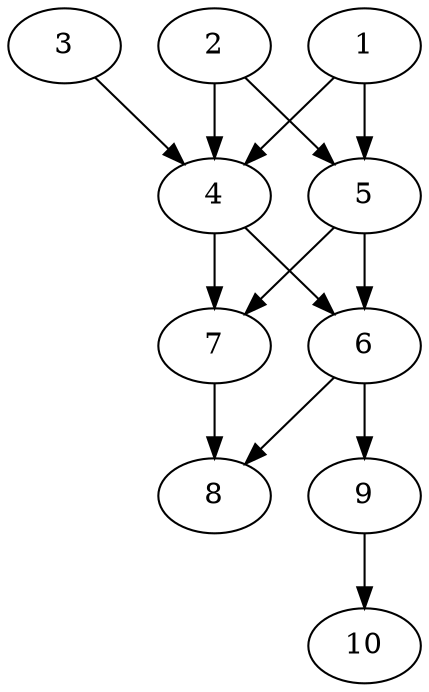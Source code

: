 // DAG automatically generated by daggen at Tue Aug  6 16:21:19 2019
// ./daggen --dot -n 10 --ccr 0.5 --fat 0.5 --regular 0.5 --density 0.7 --mindata 5242880 --maxdata 52428800 
digraph G {
  1 [size="22757376", alpha="0.02", expect_size="11378688"] 
  1 -> 4 [size ="11378688"]
  1 -> 5 [size ="11378688"]
  2 [size="79097856", alpha="0.02", expect_size="39548928"] 
  2 -> 4 [size ="39548928"]
  2 -> 5 [size ="39548928"]
  3 [size="47949824", alpha="0.09", expect_size="23974912"] 
  3 -> 4 [size ="23974912"]
  4 [size="92932096", alpha="0.01", expect_size="46466048"] 
  4 -> 6 [size ="46466048"]
  4 -> 7 [size ="46466048"]
  5 [size="14495744", alpha="0.05", expect_size="7247872"] 
  5 -> 6 [size ="7247872"]
  5 -> 7 [size ="7247872"]
  6 [size="99874816", alpha="0.13", expect_size="49937408"] 
  6 -> 8 [size ="49937408"]
  6 -> 9 [size ="49937408"]
  7 [size="27977728", alpha="0.04", expect_size="13988864"] 
  7 -> 8 [size ="13988864"]
  8 [size="13459456", alpha="0.08", expect_size="6729728"] 
  9 [size="78129152", alpha="0.19", expect_size="39064576"] 
  9 -> 10 [size ="39064576"]
  10 [size="94164992", alpha="0.09", expect_size="47082496"] 
}
